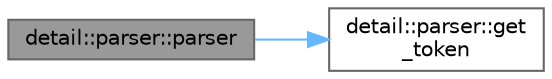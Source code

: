 digraph "detail::parser::parser"
{
 // LATEX_PDF_SIZE
  bgcolor="transparent";
  edge [fontname=Helvetica,fontsize=10,labelfontname=Helvetica,labelfontsize=10];
  node [fontname=Helvetica,fontsize=10,shape=box,height=0.2,width=0.4];
  rankdir="LR";
  Node1 [id="Node000001",label="detail::parser::parser",height=0.2,width=0.4,color="gray40", fillcolor="grey60", style="filled", fontcolor="black",tooltip="a parser reading from an input adapter"];
  Node1 -> Node2 [id="edge1_Node000001_Node000002",color="steelblue1",style="solid",tooltip=" "];
  Node2 [id="Node000002",label="detail::parser::get\l_token",height=0.2,width=0.4,color="grey40", fillcolor="white", style="filled",URL="$classdetail_1_1parser.html#aea40f4e5d5dd7f2860282804e1df5a6d",tooltip="get next token from lexer"];
}
